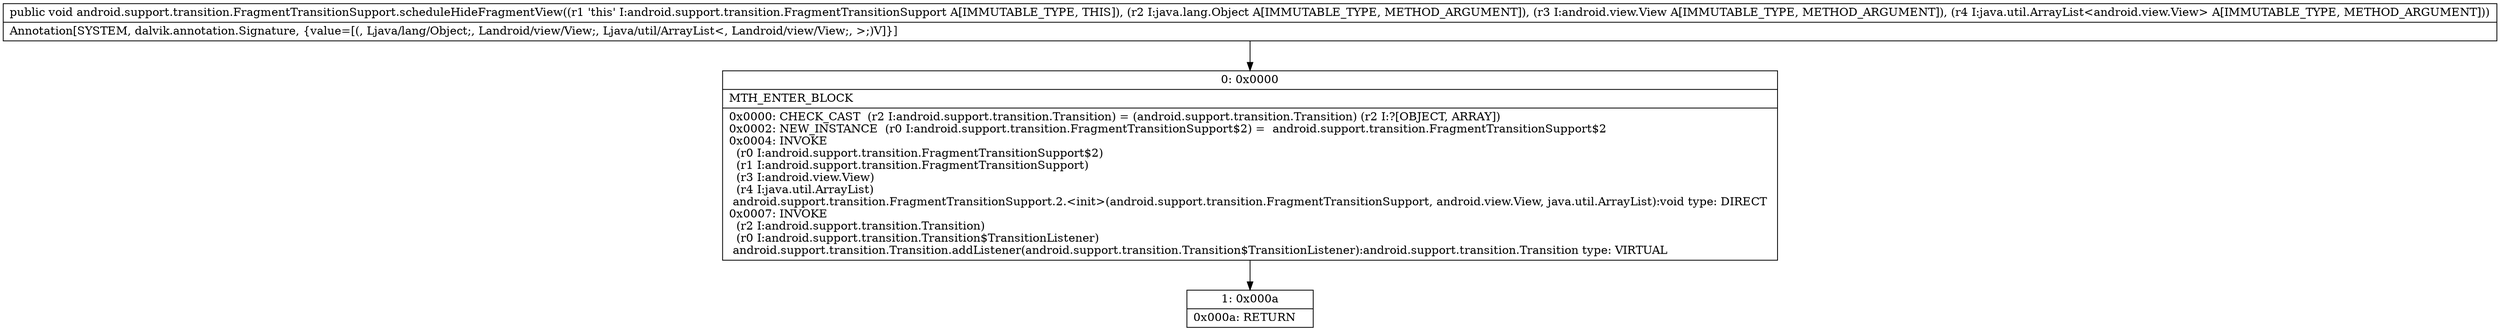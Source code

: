 digraph "CFG forandroid.support.transition.FragmentTransitionSupport.scheduleHideFragmentView(Ljava\/lang\/Object;Landroid\/view\/View;Ljava\/util\/ArrayList;)V" {
Node_0 [shape=record,label="{0\:\ 0x0000|MTH_ENTER_BLOCK\l|0x0000: CHECK_CAST  (r2 I:android.support.transition.Transition) = (android.support.transition.Transition) (r2 I:?[OBJECT, ARRAY]) \l0x0002: NEW_INSTANCE  (r0 I:android.support.transition.FragmentTransitionSupport$2) =  android.support.transition.FragmentTransitionSupport$2 \l0x0004: INVOKE  \l  (r0 I:android.support.transition.FragmentTransitionSupport$2)\l  (r1 I:android.support.transition.FragmentTransitionSupport)\l  (r3 I:android.view.View)\l  (r4 I:java.util.ArrayList)\l android.support.transition.FragmentTransitionSupport.2.\<init\>(android.support.transition.FragmentTransitionSupport, android.view.View, java.util.ArrayList):void type: DIRECT \l0x0007: INVOKE  \l  (r2 I:android.support.transition.Transition)\l  (r0 I:android.support.transition.Transition$TransitionListener)\l android.support.transition.Transition.addListener(android.support.transition.Transition$TransitionListener):android.support.transition.Transition type: VIRTUAL \l}"];
Node_1 [shape=record,label="{1\:\ 0x000a|0x000a: RETURN   \l}"];
MethodNode[shape=record,label="{public void android.support.transition.FragmentTransitionSupport.scheduleHideFragmentView((r1 'this' I:android.support.transition.FragmentTransitionSupport A[IMMUTABLE_TYPE, THIS]), (r2 I:java.lang.Object A[IMMUTABLE_TYPE, METHOD_ARGUMENT]), (r3 I:android.view.View A[IMMUTABLE_TYPE, METHOD_ARGUMENT]), (r4 I:java.util.ArrayList\<android.view.View\> A[IMMUTABLE_TYPE, METHOD_ARGUMENT]))  | Annotation[SYSTEM, dalvik.annotation.Signature, \{value=[(, Ljava\/lang\/Object;, Landroid\/view\/View;, Ljava\/util\/ArrayList\<, Landroid\/view\/View;, \>;)V]\}]\l}"];
MethodNode -> Node_0;
Node_0 -> Node_1;
}

